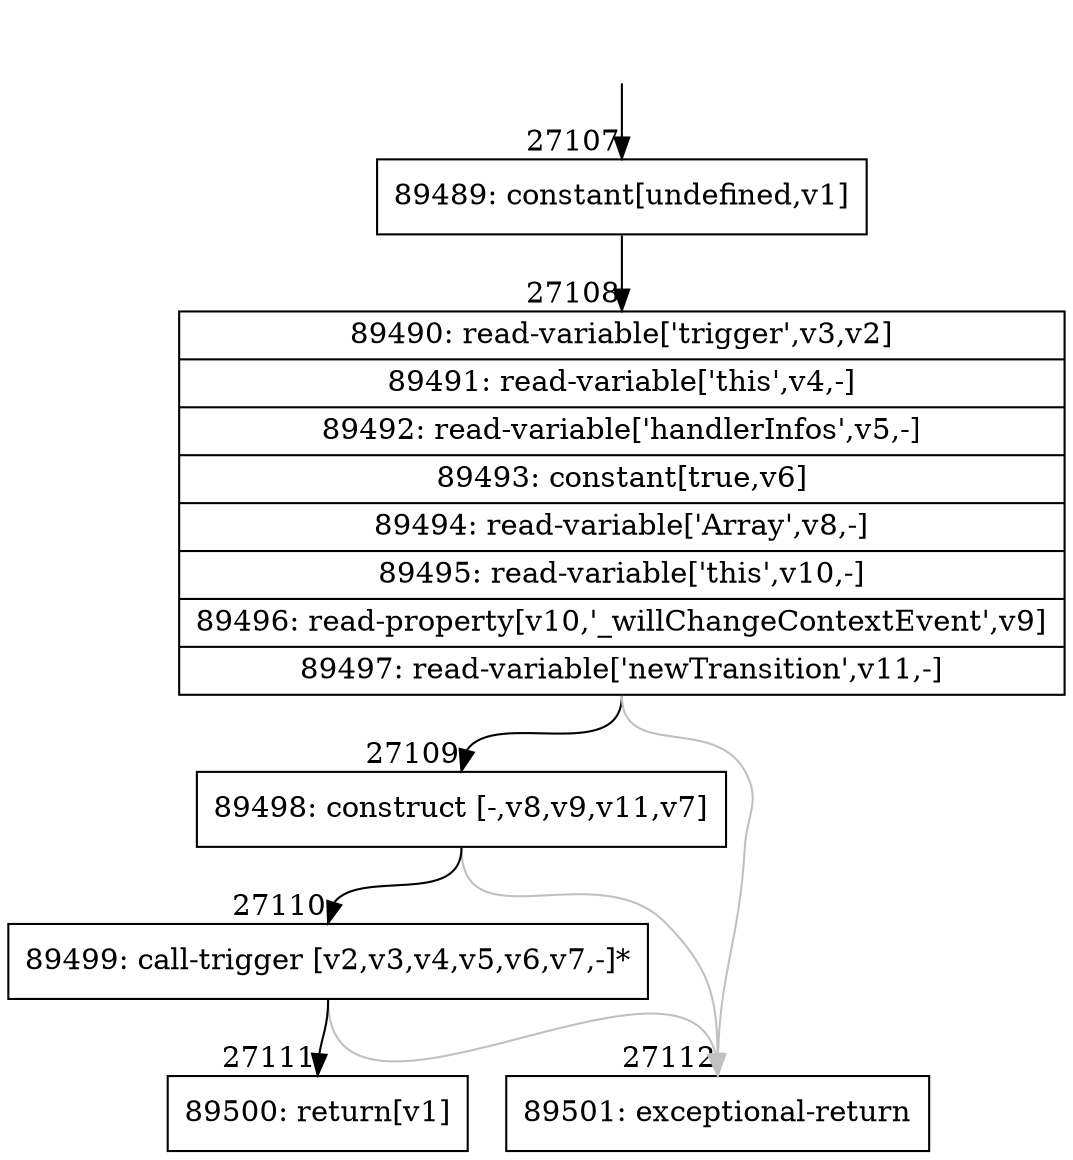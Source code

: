 digraph {
rankdir="TD"
BB_entry2375[shape=none,label=""];
BB_entry2375 -> BB27107 [tailport=s, headport=n, headlabel="    27107"]
BB27107 [shape=record label="{89489: constant[undefined,v1]}" ] 
BB27107 -> BB27108 [tailport=s, headport=n, headlabel="      27108"]
BB27108 [shape=record label="{89490: read-variable['trigger',v3,v2]|89491: read-variable['this',v4,-]|89492: read-variable['handlerInfos',v5,-]|89493: constant[true,v6]|89494: read-variable['Array',v8,-]|89495: read-variable['this',v10,-]|89496: read-property[v10,'_willChangeContextEvent',v9]|89497: read-variable['newTransition',v11,-]}" ] 
BB27108 -> BB27109 [tailport=s, headport=n, headlabel="      27109"]
BB27108 -> BB27112 [tailport=s, headport=n, color=gray, headlabel="      27112"]
BB27109 [shape=record label="{89498: construct [-,v8,v9,v11,v7]}" ] 
BB27109 -> BB27110 [tailport=s, headport=n, headlabel="      27110"]
BB27109 -> BB27112 [tailport=s, headport=n, color=gray]
BB27110 [shape=record label="{89499: call-trigger [v2,v3,v4,v5,v6,v7,-]*}" ] 
BB27110 -> BB27111 [tailport=s, headport=n, headlabel="      27111"]
BB27110 -> BB27112 [tailport=s, headport=n, color=gray]
BB27111 [shape=record label="{89500: return[v1]}" ] 
BB27112 [shape=record label="{89501: exceptional-return}" ] 
//#$~ 48844
}
